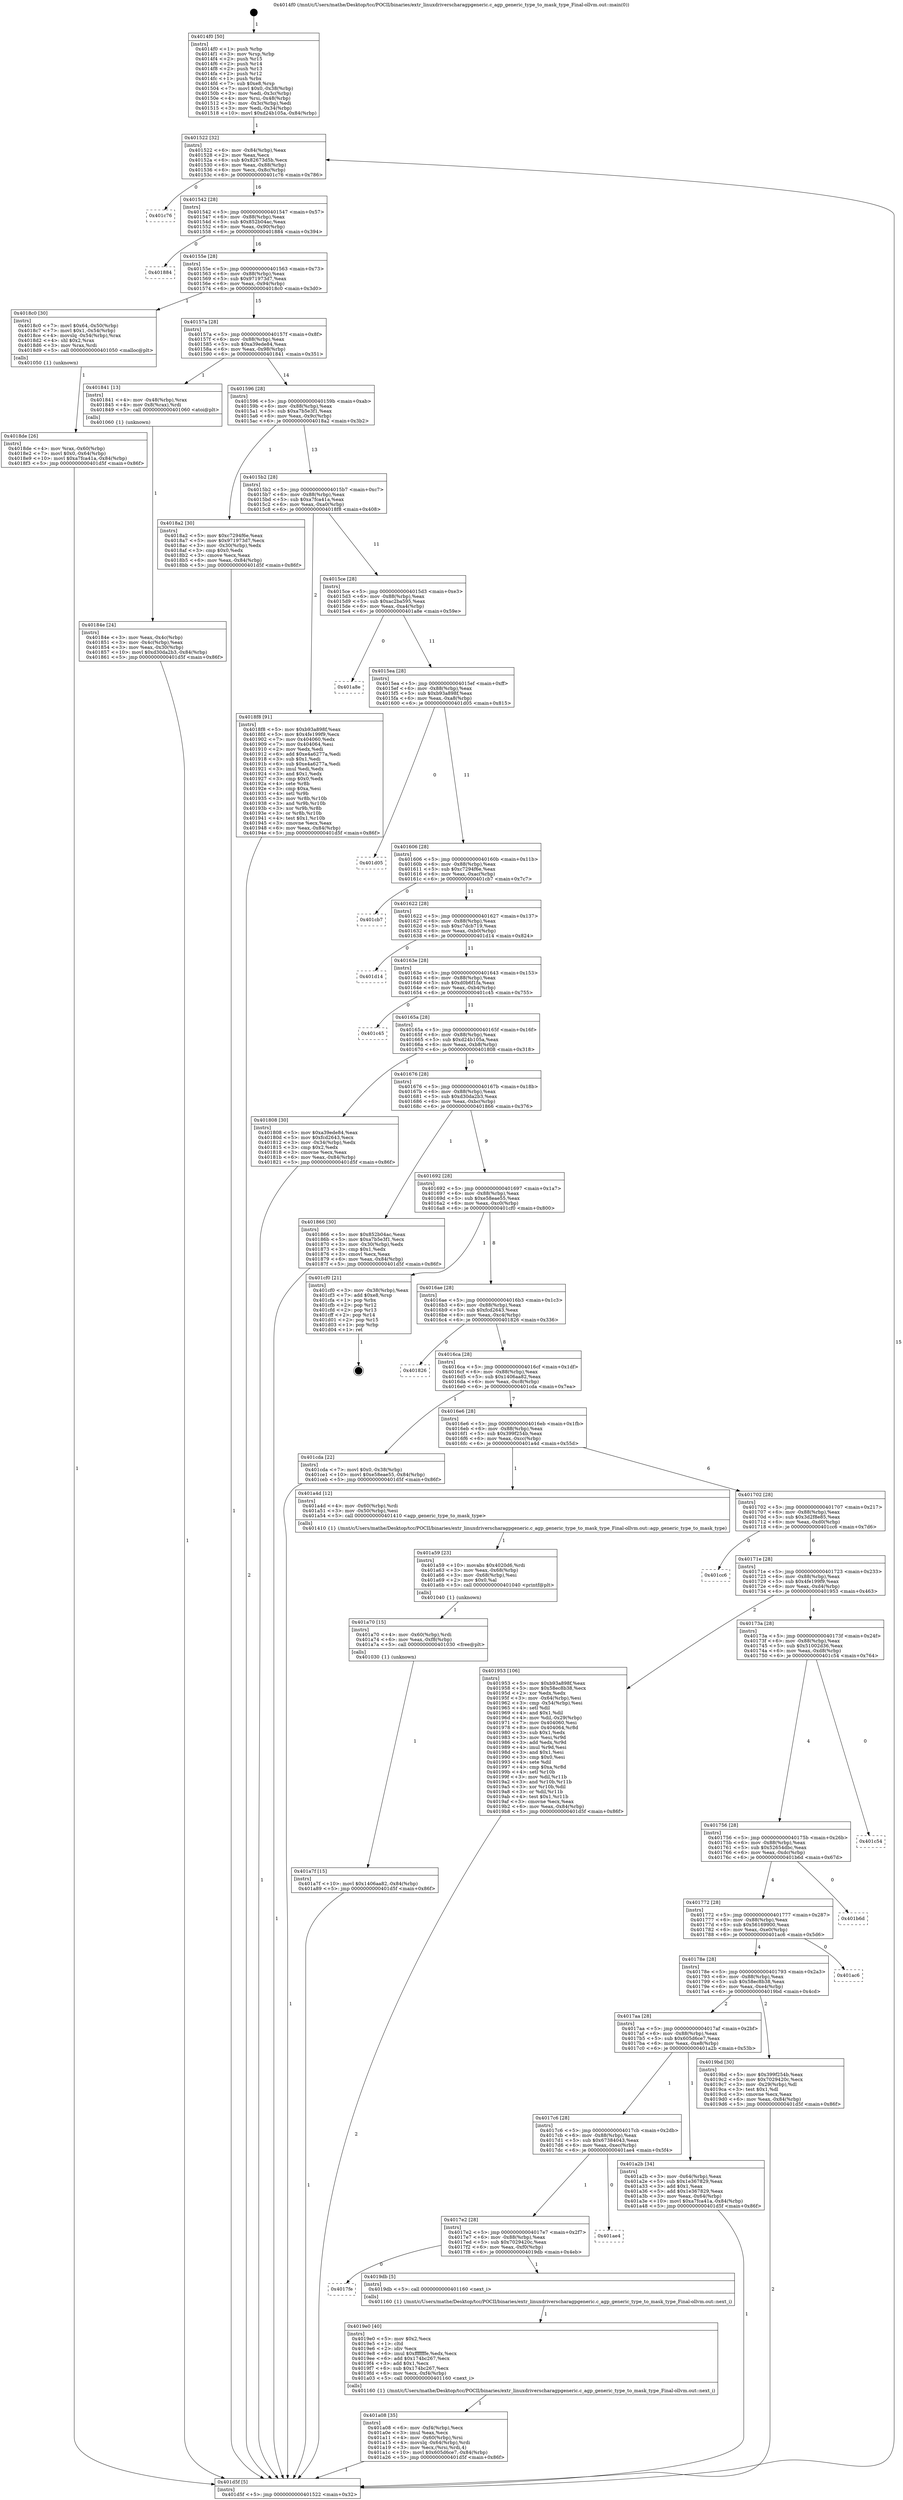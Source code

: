 digraph "0x4014f0" {
  label = "0x4014f0 (/mnt/c/Users/mathe/Desktop/tcc/POCII/binaries/extr_linuxdriverscharagpgeneric.c_agp_generic_type_to_mask_type_Final-ollvm.out::main(0))"
  labelloc = "t"
  node[shape=record]

  Entry [label="",width=0.3,height=0.3,shape=circle,fillcolor=black,style=filled]
  "0x401522" [label="{
     0x401522 [32]\l
     | [instrs]\l
     &nbsp;&nbsp;0x401522 \<+6\>: mov -0x84(%rbp),%eax\l
     &nbsp;&nbsp;0x401528 \<+2\>: mov %eax,%ecx\l
     &nbsp;&nbsp;0x40152a \<+6\>: sub $0x82673d5b,%ecx\l
     &nbsp;&nbsp;0x401530 \<+6\>: mov %eax,-0x88(%rbp)\l
     &nbsp;&nbsp;0x401536 \<+6\>: mov %ecx,-0x8c(%rbp)\l
     &nbsp;&nbsp;0x40153c \<+6\>: je 0000000000401c76 \<main+0x786\>\l
  }"]
  "0x401c76" [label="{
     0x401c76\l
  }", style=dashed]
  "0x401542" [label="{
     0x401542 [28]\l
     | [instrs]\l
     &nbsp;&nbsp;0x401542 \<+5\>: jmp 0000000000401547 \<main+0x57\>\l
     &nbsp;&nbsp;0x401547 \<+6\>: mov -0x88(%rbp),%eax\l
     &nbsp;&nbsp;0x40154d \<+5\>: sub $0x852b04ac,%eax\l
     &nbsp;&nbsp;0x401552 \<+6\>: mov %eax,-0x90(%rbp)\l
     &nbsp;&nbsp;0x401558 \<+6\>: je 0000000000401884 \<main+0x394\>\l
  }"]
  Exit [label="",width=0.3,height=0.3,shape=circle,fillcolor=black,style=filled,peripheries=2]
  "0x401884" [label="{
     0x401884\l
  }", style=dashed]
  "0x40155e" [label="{
     0x40155e [28]\l
     | [instrs]\l
     &nbsp;&nbsp;0x40155e \<+5\>: jmp 0000000000401563 \<main+0x73\>\l
     &nbsp;&nbsp;0x401563 \<+6\>: mov -0x88(%rbp),%eax\l
     &nbsp;&nbsp;0x401569 \<+5\>: sub $0x971973d7,%eax\l
     &nbsp;&nbsp;0x40156e \<+6\>: mov %eax,-0x94(%rbp)\l
     &nbsp;&nbsp;0x401574 \<+6\>: je 00000000004018c0 \<main+0x3d0\>\l
  }"]
  "0x401a7f" [label="{
     0x401a7f [15]\l
     | [instrs]\l
     &nbsp;&nbsp;0x401a7f \<+10\>: movl $0x1406aa82,-0x84(%rbp)\l
     &nbsp;&nbsp;0x401a89 \<+5\>: jmp 0000000000401d5f \<main+0x86f\>\l
  }"]
  "0x4018c0" [label="{
     0x4018c0 [30]\l
     | [instrs]\l
     &nbsp;&nbsp;0x4018c0 \<+7\>: movl $0x64,-0x50(%rbp)\l
     &nbsp;&nbsp;0x4018c7 \<+7\>: movl $0x1,-0x54(%rbp)\l
     &nbsp;&nbsp;0x4018ce \<+4\>: movslq -0x54(%rbp),%rax\l
     &nbsp;&nbsp;0x4018d2 \<+4\>: shl $0x2,%rax\l
     &nbsp;&nbsp;0x4018d6 \<+3\>: mov %rax,%rdi\l
     &nbsp;&nbsp;0x4018d9 \<+5\>: call 0000000000401050 \<malloc@plt\>\l
     | [calls]\l
     &nbsp;&nbsp;0x401050 \{1\} (unknown)\l
  }"]
  "0x40157a" [label="{
     0x40157a [28]\l
     | [instrs]\l
     &nbsp;&nbsp;0x40157a \<+5\>: jmp 000000000040157f \<main+0x8f\>\l
     &nbsp;&nbsp;0x40157f \<+6\>: mov -0x88(%rbp),%eax\l
     &nbsp;&nbsp;0x401585 \<+5\>: sub $0xa39ede84,%eax\l
     &nbsp;&nbsp;0x40158a \<+6\>: mov %eax,-0x98(%rbp)\l
     &nbsp;&nbsp;0x401590 \<+6\>: je 0000000000401841 \<main+0x351\>\l
  }"]
  "0x401a70" [label="{
     0x401a70 [15]\l
     | [instrs]\l
     &nbsp;&nbsp;0x401a70 \<+4\>: mov -0x60(%rbp),%rdi\l
     &nbsp;&nbsp;0x401a74 \<+6\>: mov %eax,-0xf8(%rbp)\l
     &nbsp;&nbsp;0x401a7a \<+5\>: call 0000000000401030 \<free@plt\>\l
     | [calls]\l
     &nbsp;&nbsp;0x401030 \{1\} (unknown)\l
  }"]
  "0x401841" [label="{
     0x401841 [13]\l
     | [instrs]\l
     &nbsp;&nbsp;0x401841 \<+4\>: mov -0x48(%rbp),%rax\l
     &nbsp;&nbsp;0x401845 \<+4\>: mov 0x8(%rax),%rdi\l
     &nbsp;&nbsp;0x401849 \<+5\>: call 0000000000401060 \<atoi@plt\>\l
     | [calls]\l
     &nbsp;&nbsp;0x401060 \{1\} (unknown)\l
  }"]
  "0x401596" [label="{
     0x401596 [28]\l
     | [instrs]\l
     &nbsp;&nbsp;0x401596 \<+5\>: jmp 000000000040159b \<main+0xab\>\l
     &nbsp;&nbsp;0x40159b \<+6\>: mov -0x88(%rbp),%eax\l
     &nbsp;&nbsp;0x4015a1 \<+5\>: sub $0xa7b5e3f1,%eax\l
     &nbsp;&nbsp;0x4015a6 \<+6\>: mov %eax,-0x9c(%rbp)\l
     &nbsp;&nbsp;0x4015ac \<+6\>: je 00000000004018a2 \<main+0x3b2\>\l
  }"]
  "0x401a59" [label="{
     0x401a59 [23]\l
     | [instrs]\l
     &nbsp;&nbsp;0x401a59 \<+10\>: movabs $0x4020d6,%rdi\l
     &nbsp;&nbsp;0x401a63 \<+3\>: mov %eax,-0x68(%rbp)\l
     &nbsp;&nbsp;0x401a66 \<+3\>: mov -0x68(%rbp),%esi\l
     &nbsp;&nbsp;0x401a69 \<+2\>: mov $0x0,%al\l
     &nbsp;&nbsp;0x401a6b \<+5\>: call 0000000000401040 \<printf@plt\>\l
     | [calls]\l
     &nbsp;&nbsp;0x401040 \{1\} (unknown)\l
  }"]
  "0x4018a2" [label="{
     0x4018a2 [30]\l
     | [instrs]\l
     &nbsp;&nbsp;0x4018a2 \<+5\>: mov $0xc7294f6e,%eax\l
     &nbsp;&nbsp;0x4018a7 \<+5\>: mov $0x971973d7,%ecx\l
     &nbsp;&nbsp;0x4018ac \<+3\>: mov -0x30(%rbp),%edx\l
     &nbsp;&nbsp;0x4018af \<+3\>: cmp $0x0,%edx\l
     &nbsp;&nbsp;0x4018b2 \<+3\>: cmove %ecx,%eax\l
     &nbsp;&nbsp;0x4018b5 \<+6\>: mov %eax,-0x84(%rbp)\l
     &nbsp;&nbsp;0x4018bb \<+5\>: jmp 0000000000401d5f \<main+0x86f\>\l
  }"]
  "0x4015b2" [label="{
     0x4015b2 [28]\l
     | [instrs]\l
     &nbsp;&nbsp;0x4015b2 \<+5\>: jmp 00000000004015b7 \<main+0xc7\>\l
     &nbsp;&nbsp;0x4015b7 \<+6\>: mov -0x88(%rbp),%eax\l
     &nbsp;&nbsp;0x4015bd \<+5\>: sub $0xa7fca41a,%eax\l
     &nbsp;&nbsp;0x4015c2 \<+6\>: mov %eax,-0xa0(%rbp)\l
     &nbsp;&nbsp;0x4015c8 \<+6\>: je 00000000004018f8 \<main+0x408\>\l
  }"]
  "0x401a08" [label="{
     0x401a08 [35]\l
     | [instrs]\l
     &nbsp;&nbsp;0x401a08 \<+6\>: mov -0xf4(%rbp),%ecx\l
     &nbsp;&nbsp;0x401a0e \<+3\>: imul %eax,%ecx\l
     &nbsp;&nbsp;0x401a11 \<+4\>: mov -0x60(%rbp),%rsi\l
     &nbsp;&nbsp;0x401a15 \<+4\>: movslq -0x64(%rbp),%rdi\l
     &nbsp;&nbsp;0x401a19 \<+3\>: mov %ecx,(%rsi,%rdi,4)\l
     &nbsp;&nbsp;0x401a1c \<+10\>: movl $0x605d6ce7,-0x84(%rbp)\l
     &nbsp;&nbsp;0x401a26 \<+5\>: jmp 0000000000401d5f \<main+0x86f\>\l
  }"]
  "0x4018f8" [label="{
     0x4018f8 [91]\l
     | [instrs]\l
     &nbsp;&nbsp;0x4018f8 \<+5\>: mov $0xb93a898f,%eax\l
     &nbsp;&nbsp;0x4018fd \<+5\>: mov $0x4fe199f9,%ecx\l
     &nbsp;&nbsp;0x401902 \<+7\>: mov 0x404060,%edx\l
     &nbsp;&nbsp;0x401909 \<+7\>: mov 0x404064,%esi\l
     &nbsp;&nbsp;0x401910 \<+2\>: mov %edx,%edi\l
     &nbsp;&nbsp;0x401912 \<+6\>: add $0xe4a6277a,%edi\l
     &nbsp;&nbsp;0x401918 \<+3\>: sub $0x1,%edi\l
     &nbsp;&nbsp;0x40191b \<+6\>: sub $0xe4a6277a,%edi\l
     &nbsp;&nbsp;0x401921 \<+3\>: imul %edi,%edx\l
     &nbsp;&nbsp;0x401924 \<+3\>: and $0x1,%edx\l
     &nbsp;&nbsp;0x401927 \<+3\>: cmp $0x0,%edx\l
     &nbsp;&nbsp;0x40192a \<+4\>: sete %r8b\l
     &nbsp;&nbsp;0x40192e \<+3\>: cmp $0xa,%esi\l
     &nbsp;&nbsp;0x401931 \<+4\>: setl %r9b\l
     &nbsp;&nbsp;0x401935 \<+3\>: mov %r8b,%r10b\l
     &nbsp;&nbsp;0x401938 \<+3\>: and %r9b,%r10b\l
     &nbsp;&nbsp;0x40193b \<+3\>: xor %r9b,%r8b\l
     &nbsp;&nbsp;0x40193e \<+3\>: or %r8b,%r10b\l
     &nbsp;&nbsp;0x401941 \<+4\>: test $0x1,%r10b\l
     &nbsp;&nbsp;0x401945 \<+3\>: cmovne %ecx,%eax\l
     &nbsp;&nbsp;0x401948 \<+6\>: mov %eax,-0x84(%rbp)\l
     &nbsp;&nbsp;0x40194e \<+5\>: jmp 0000000000401d5f \<main+0x86f\>\l
  }"]
  "0x4015ce" [label="{
     0x4015ce [28]\l
     | [instrs]\l
     &nbsp;&nbsp;0x4015ce \<+5\>: jmp 00000000004015d3 \<main+0xe3\>\l
     &nbsp;&nbsp;0x4015d3 \<+6\>: mov -0x88(%rbp),%eax\l
     &nbsp;&nbsp;0x4015d9 \<+5\>: sub $0xac2ba595,%eax\l
     &nbsp;&nbsp;0x4015de \<+6\>: mov %eax,-0xa4(%rbp)\l
     &nbsp;&nbsp;0x4015e4 \<+6\>: je 0000000000401a8e \<main+0x59e\>\l
  }"]
  "0x4019e0" [label="{
     0x4019e0 [40]\l
     | [instrs]\l
     &nbsp;&nbsp;0x4019e0 \<+5\>: mov $0x2,%ecx\l
     &nbsp;&nbsp;0x4019e5 \<+1\>: cltd\l
     &nbsp;&nbsp;0x4019e6 \<+2\>: idiv %ecx\l
     &nbsp;&nbsp;0x4019e8 \<+6\>: imul $0xfffffffe,%edx,%ecx\l
     &nbsp;&nbsp;0x4019ee \<+6\>: add $0x174bc267,%ecx\l
     &nbsp;&nbsp;0x4019f4 \<+3\>: add $0x1,%ecx\l
     &nbsp;&nbsp;0x4019f7 \<+6\>: sub $0x174bc267,%ecx\l
     &nbsp;&nbsp;0x4019fd \<+6\>: mov %ecx,-0xf4(%rbp)\l
     &nbsp;&nbsp;0x401a03 \<+5\>: call 0000000000401160 \<next_i\>\l
     | [calls]\l
     &nbsp;&nbsp;0x401160 \{1\} (/mnt/c/Users/mathe/Desktop/tcc/POCII/binaries/extr_linuxdriverscharagpgeneric.c_agp_generic_type_to_mask_type_Final-ollvm.out::next_i)\l
  }"]
  "0x401a8e" [label="{
     0x401a8e\l
  }", style=dashed]
  "0x4015ea" [label="{
     0x4015ea [28]\l
     | [instrs]\l
     &nbsp;&nbsp;0x4015ea \<+5\>: jmp 00000000004015ef \<main+0xff\>\l
     &nbsp;&nbsp;0x4015ef \<+6\>: mov -0x88(%rbp),%eax\l
     &nbsp;&nbsp;0x4015f5 \<+5\>: sub $0xb93a898f,%eax\l
     &nbsp;&nbsp;0x4015fa \<+6\>: mov %eax,-0xa8(%rbp)\l
     &nbsp;&nbsp;0x401600 \<+6\>: je 0000000000401d05 \<main+0x815\>\l
  }"]
  "0x4017fe" [label="{
     0x4017fe\l
  }", style=dashed]
  "0x401d05" [label="{
     0x401d05\l
  }", style=dashed]
  "0x401606" [label="{
     0x401606 [28]\l
     | [instrs]\l
     &nbsp;&nbsp;0x401606 \<+5\>: jmp 000000000040160b \<main+0x11b\>\l
     &nbsp;&nbsp;0x40160b \<+6\>: mov -0x88(%rbp),%eax\l
     &nbsp;&nbsp;0x401611 \<+5\>: sub $0xc7294f6e,%eax\l
     &nbsp;&nbsp;0x401616 \<+6\>: mov %eax,-0xac(%rbp)\l
     &nbsp;&nbsp;0x40161c \<+6\>: je 0000000000401cb7 \<main+0x7c7\>\l
  }"]
  "0x4019db" [label="{
     0x4019db [5]\l
     | [instrs]\l
     &nbsp;&nbsp;0x4019db \<+5\>: call 0000000000401160 \<next_i\>\l
     | [calls]\l
     &nbsp;&nbsp;0x401160 \{1\} (/mnt/c/Users/mathe/Desktop/tcc/POCII/binaries/extr_linuxdriverscharagpgeneric.c_agp_generic_type_to_mask_type_Final-ollvm.out::next_i)\l
  }"]
  "0x401cb7" [label="{
     0x401cb7\l
  }", style=dashed]
  "0x401622" [label="{
     0x401622 [28]\l
     | [instrs]\l
     &nbsp;&nbsp;0x401622 \<+5\>: jmp 0000000000401627 \<main+0x137\>\l
     &nbsp;&nbsp;0x401627 \<+6\>: mov -0x88(%rbp),%eax\l
     &nbsp;&nbsp;0x40162d \<+5\>: sub $0xc7dcb719,%eax\l
     &nbsp;&nbsp;0x401632 \<+6\>: mov %eax,-0xb0(%rbp)\l
     &nbsp;&nbsp;0x401638 \<+6\>: je 0000000000401d14 \<main+0x824\>\l
  }"]
  "0x4017e2" [label="{
     0x4017e2 [28]\l
     | [instrs]\l
     &nbsp;&nbsp;0x4017e2 \<+5\>: jmp 00000000004017e7 \<main+0x2f7\>\l
     &nbsp;&nbsp;0x4017e7 \<+6\>: mov -0x88(%rbp),%eax\l
     &nbsp;&nbsp;0x4017ed \<+5\>: sub $0x7029420c,%eax\l
     &nbsp;&nbsp;0x4017f2 \<+6\>: mov %eax,-0xf0(%rbp)\l
     &nbsp;&nbsp;0x4017f8 \<+6\>: je 00000000004019db \<main+0x4eb\>\l
  }"]
  "0x401d14" [label="{
     0x401d14\l
  }", style=dashed]
  "0x40163e" [label="{
     0x40163e [28]\l
     | [instrs]\l
     &nbsp;&nbsp;0x40163e \<+5\>: jmp 0000000000401643 \<main+0x153\>\l
     &nbsp;&nbsp;0x401643 \<+6\>: mov -0x88(%rbp),%eax\l
     &nbsp;&nbsp;0x401649 \<+5\>: sub $0xd0b6f1fa,%eax\l
     &nbsp;&nbsp;0x40164e \<+6\>: mov %eax,-0xb4(%rbp)\l
     &nbsp;&nbsp;0x401654 \<+6\>: je 0000000000401c45 \<main+0x755\>\l
  }"]
  "0x401ae4" [label="{
     0x401ae4\l
  }", style=dashed]
  "0x401c45" [label="{
     0x401c45\l
  }", style=dashed]
  "0x40165a" [label="{
     0x40165a [28]\l
     | [instrs]\l
     &nbsp;&nbsp;0x40165a \<+5\>: jmp 000000000040165f \<main+0x16f\>\l
     &nbsp;&nbsp;0x40165f \<+6\>: mov -0x88(%rbp),%eax\l
     &nbsp;&nbsp;0x401665 \<+5\>: sub $0xd24b105a,%eax\l
     &nbsp;&nbsp;0x40166a \<+6\>: mov %eax,-0xb8(%rbp)\l
     &nbsp;&nbsp;0x401670 \<+6\>: je 0000000000401808 \<main+0x318\>\l
  }"]
  "0x4017c6" [label="{
     0x4017c6 [28]\l
     | [instrs]\l
     &nbsp;&nbsp;0x4017c6 \<+5\>: jmp 00000000004017cb \<main+0x2db\>\l
     &nbsp;&nbsp;0x4017cb \<+6\>: mov -0x88(%rbp),%eax\l
     &nbsp;&nbsp;0x4017d1 \<+5\>: sub $0x67384043,%eax\l
     &nbsp;&nbsp;0x4017d6 \<+6\>: mov %eax,-0xec(%rbp)\l
     &nbsp;&nbsp;0x4017dc \<+6\>: je 0000000000401ae4 \<main+0x5f4\>\l
  }"]
  "0x401808" [label="{
     0x401808 [30]\l
     | [instrs]\l
     &nbsp;&nbsp;0x401808 \<+5\>: mov $0xa39ede84,%eax\l
     &nbsp;&nbsp;0x40180d \<+5\>: mov $0xfcd2643,%ecx\l
     &nbsp;&nbsp;0x401812 \<+3\>: mov -0x34(%rbp),%edx\l
     &nbsp;&nbsp;0x401815 \<+3\>: cmp $0x2,%edx\l
     &nbsp;&nbsp;0x401818 \<+3\>: cmovne %ecx,%eax\l
     &nbsp;&nbsp;0x40181b \<+6\>: mov %eax,-0x84(%rbp)\l
     &nbsp;&nbsp;0x401821 \<+5\>: jmp 0000000000401d5f \<main+0x86f\>\l
  }"]
  "0x401676" [label="{
     0x401676 [28]\l
     | [instrs]\l
     &nbsp;&nbsp;0x401676 \<+5\>: jmp 000000000040167b \<main+0x18b\>\l
     &nbsp;&nbsp;0x40167b \<+6\>: mov -0x88(%rbp),%eax\l
     &nbsp;&nbsp;0x401681 \<+5\>: sub $0xd30da2b3,%eax\l
     &nbsp;&nbsp;0x401686 \<+6\>: mov %eax,-0xbc(%rbp)\l
     &nbsp;&nbsp;0x40168c \<+6\>: je 0000000000401866 \<main+0x376\>\l
  }"]
  "0x401d5f" [label="{
     0x401d5f [5]\l
     | [instrs]\l
     &nbsp;&nbsp;0x401d5f \<+5\>: jmp 0000000000401522 \<main+0x32\>\l
  }"]
  "0x4014f0" [label="{
     0x4014f0 [50]\l
     | [instrs]\l
     &nbsp;&nbsp;0x4014f0 \<+1\>: push %rbp\l
     &nbsp;&nbsp;0x4014f1 \<+3\>: mov %rsp,%rbp\l
     &nbsp;&nbsp;0x4014f4 \<+2\>: push %r15\l
     &nbsp;&nbsp;0x4014f6 \<+2\>: push %r14\l
     &nbsp;&nbsp;0x4014f8 \<+2\>: push %r13\l
     &nbsp;&nbsp;0x4014fa \<+2\>: push %r12\l
     &nbsp;&nbsp;0x4014fc \<+1\>: push %rbx\l
     &nbsp;&nbsp;0x4014fd \<+7\>: sub $0xe8,%rsp\l
     &nbsp;&nbsp;0x401504 \<+7\>: movl $0x0,-0x38(%rbp)\l
     &nbsp;&nbsp;0x40150b \<+3\>: mov %edi,-0x3c(%rbp)\l
     &nbsp;&nbsp;0x40150e \<+4\>: mov %rsi,-0x48(%rbp)\l
     &nbsp;&nbsp;0x401512 \<+3\>: mov -0x3c(%rbp),%edi\l
     &nbsp;&nbsp;0x401515 \<+3\>: mov %edi,-0x34(%rbp)\l
     &nbsp;&nbsp;0x401518 \<+10\>: movl $0xd24b105a,-0x84(%rbp)\l
  }"]
  "0x40184e" [label="{
     0x40184e [24]\l
     | [instrs]\l
     &nbsp;&nbsp;0x40184e \<+3\>: mov %eax,-0x4c(%rbp)\l
     &nbsp;&nbsp;0x401851 \<+3\>: mov -0x4c(%rbp),%eax\l
     &nbsp;&nbsp;0x401854 \<+3\>: mov %eax,-0x30(%rbp)\l
     &nbsp;&nbsp;0x401857 \<+10\>: movl $0xd30da2b3,-0x84(%rbp)\l
     &nbsp;&nbsp;0x401861 \<+5\>: jmp 0000000000401d5f \<main+0x86f\>\l
  }"]
  "0x401a2b" [label="{
     0x401a2b [34]\l
     | [instrs]\l
     &nbsp;&nbsp;0x401a2b \<+3\>: mov -0x64(%rbp),%eax\l
     &nbsp;&nbsp;0x401a2e \<+5\>: sub $0x1e367829,%eax\l
     &nbsp;&nbsp;0x401a33 \<+3\>: add $0x1,%eax\l
     &nbsp;&nbsp;0x401a36 \<+5\>: add $0x1e367829,%eax\l
     &nbsp;&nbsp;0x401a3b \<+3\>: mov %eax,-0x64(%rbp)\l
     &nbsp;&nbsp;0x401a3e \<+10\>: movl $0xa7fca41a,-0x84(%rbp)\l
     &nbsp;&nbsp;0x401a48 \<+5\>: jmp 0000000000401d5f \<main+0x86f\>\l
  }"]
  "0x401866" [label="{
     0x401866 [30]\l
     | [instrs]\l
     &nbsp;&nbsp;0x401866 \<+5\>: mov $0x852b04ac,%eax\l
     &nbsp;&nbsp;0x40186b \<+5\>: mov $0xa7b5e3f1,%ecx\l
     &nbsp;&nbsp;0x401870 \<+3\>: mov -0x30(%rbp),%edx\l
     &nbsp;&nbsp;0x401873 \<+3\>: cmp $0x1,%edx\l
     &nbsp;&nbsp;0x401876 \<+3\>: cmovl %ecx,%eax\l
     &nbsp;&nbsp;0x401879 \<+6\>: mov %eax,-0x84(%rbp)\l
     &nbsp;&nbsp;0x40187f \<+5\>: jmp 0000000000401d5f \<main+0x86f\>\l
  }"]
  "0x401692" [label="{
     0x401692 [28]\l
     | [instrs]\l
     &nbsp;&nbsp;0x401692 \<+5\>: jmp 0000000000401697 \<main+0x1a7\>\l
     &nbsp;&nbsp;0x401697 \<+6\>: mov -0x88(%rbp),%eax\l
     &nbsp;&nbsp;0x40169d \<+5\>: sub $0xe58eae55,%eax\l
     &nbsp;&nbsp;0x4016a2 \<+6\>: mov %eax,-0xc0(%rbp)\l
     &nbsp;&nbsp;0x4016a8 \<+6\>: je 0000000000401cf0 \<main+0x800\>\l
  }"]
  "0x4018de" [label="{
     0x4018de [26]\l
     | [instrs]\l
     &nbsp;&nbsp;0x4018de \<+4\>: mov %rax,-0x60(%rbp)\l
     &nbsp;&nbsp;0x4018e2 \<+7\>: movl $0x0,-0x64(%rbp)\l
     &nbsp;&nbsp;0x4018e9 \<+10\>: movl $0xa7fca41a,-0x84(%rbp)\l
     &nbsp;&nbsp;0x4018f3 \<+5\>: jmp 0000000000401d5f \<main+0x86f\>\l
  }"]
  "0x4017aa" [label="{
     0x4017aa [28]\l
     | [instrs]\l
     &nbsp;&nbsp;0x4017aa \<+5\>: jmp 00000000004017af \<main+0x2bf\>\l
     &nbsp;&nbsp;0x4017af \<+6\>: mov -0x88(%rbp),%eax\l
     &nbsp;&nbsp;0x4017b5 \<+5\>: sub $0x605d6ce7,%eax\l
     &nbsp;&nbsp;0x4017ba \<+6\>: mov %eax,-0xe8(%rbp)\l
     &nbsp;&nbsp;0x4017c0 \<+6\>: je 0000000000401a2b \<main+0x53b\>\l
  }"]
  "0x401cf0" [label="{
     0x401cf0 [21]\l
     | [instrs]\l
     &nbsp;&nbsp;0x401cf0 \<+3\>: mov -0x38(%rbp),%eax\l
     &nbsp;&nbsp;0x401cf3 \<+7\>: add $0xe8,%rsp\l
     &nbsp;&nbsp;0x401cfa \<+1\>: pop %rbx\l
     &nbsp;&nbsp;0x401cfb \<+2\>: pop %r12\l
     &nbsp;&nbsp;0x401cfd \<+2\>: pop %r13\l
     &nbsp;&nbsp;0x401cff \<+2\>: pop %r14\l
     &nbsp;&nbsp;0x401d01 \<+2\>: pop %r15\l
     &nbsp;&nbsp;0x401d03 \<+1\>: pop %rbp\l
     &nbsp;&nbsp;0x401d04 \<+1\>: ret\l
  }"]
  "0x4016ae" [label="{
     0x4016ae [28]\l
     | [instrs]\l
     &nbsp;&nbsp;0x4016ae \<+5\>: jmp 00000000004016b3 \<main+0x1c3\>\l
     &nbsp;&nbsp;0x4016b3 \<+6\>: mov -0x88(%rbp),%eax\l
     &nbsp;&nbsp;0x4016b9 \<+5\>: sub $0xfcd2643,%eax\l
     &nbsp;&nbsp;0x4016be \<+6\>: mov %eax,-0xc4(%rbp)\l
     &nbsp;&nbsp;0x4016c4 \<+6\>: je 0000000000401826 \<main+0x336\>\l
  }"]
  "0x4019bd" [label="{
     0x4019bd [30]\l
     | [instrs]\l
     &nbsp;&nbsp;0x4019bd \<+5\>: mov $0x399f254b,%eax\l
     &nbsp;&nbsp;0x4019c2 \<+5\>: mov $0x7029420c,%ecx\l
     &nbsp;&nbsp;0x4019c7 \<+3\>: mov -0x29(%rbp),%dl\l
     &nbsp;&nbsp;0x4019ca \<+3\>: test $0x1,%dl\l
     &nbsp;&nbsp;0x4019cd \<+3\>: cmovne %ecx,%eax\l
     &nbsp;&nbsp;0x4019d0 \<+6\>: mov %eax,-0x84(%rbp)\l
     &nbsp;&nbsp;0x4019d6 \<+5\>: jmp 0000000000401d5f \<main+0x86f\>\l
  }"]
  "0x401826" [label="{
     0x401826\l
  }", style=dashed]
  "0x4016ca" [label="{
     0x4016ca [28]\l
     | [instrs]\l
     &nbsp;&nbsp;0x4016ca \<+5\>: jmp 00000000004016cf \<main+0x1df\>\l
     &nbsp;&nbsp;0x4016cf \<+6\>: mov -0x88(%rbp),%eax\l
     &nbsp;&nbsp;0x4016d5 \<+5\>: sub $0x1406aa82,%eax\l
     &nbsp;&nbsp;0x4016da \<+6\>: mov %eax,-0xc8(%rbp)\l
     &nbsp;&nbsp;0x4016e0 \<+6\>: je 0000000000401cda \<main+0x7ea\>\l
  }"]
  "0x40178e" [label="{
     0x40178e [28]\l
     | [instrs]\l
     &nbsp;&nbsp;0x40178e \<+5\>: jmp 0000000000401793 \<main+0x2a3\>\l
     &nbsp;&nbsp;0x401793 \<+6\>: mov -0x88(%rbp),%eax\l
     &nbsp;&nbsp;0x401799 \<+5\>: sub $0x58ec8b38,%eax\l
     &nbsp;&nbsp;0x40179e \<+6\>: mov %eax,-0xe4(%rbp)\l
     &nbsp;&nbsp;0x4017a4 \<+6\>: je 00000000004019bd \<main+0x4cd\>\l
  }"]
  "0x401cda" [label="{
     0x401cda [22]\l
     | [instrs]\l
     &nbsp;&nbsp;0x401cda \<+7\>: movl $0x0,-0x38(%rbp)\l
     &nbsp;&nbsp;0x401ce1 \<+10\>: movl $0xe58eae55,-0x84(%rbp)\l
     &nbsp;&nbsp;0x401ceb \<+5\>: jmp 0000000000401d5f \<main+0x86f\>\l
  }"]
  "0x4016e6" [label="{
     0x4016e6 [28]\l
     | [instrs]\l
     &nbsp;&nbsp;0x4016e6 \<+5\>: jmp 00000000004016eb \<main+0x1fb\>\l
     &nbsp;&nbsp;0x4016eb \<+6\>: mov -0x88(%rbp),%eax\l
     &nbsp;&nbsp;0x4016f1 \<+5\>: sub $0x399f254b,%eax\l
     &nbsp;&nbsp;0x4016f6 \<+6\>: mov %eax,-0xcc(%rbp)\l
     &nbsp;&nbsp;0x4016fc \<+6\>: je 0000000000401a4d \<main+0x55d\>\l
  }"]
  "0x401ac6" [label="{
     0x401ac6\l
  }", style=dashed]
  "0x401a4d" [label="{
     0x401a4d [12]\l
     | [instrs]\l
     &nbsp;&nbsp;0x401a4d \<+4\>: mov -0x60(%rbp),%rdi\l
     &nbsp;&nbsp;0x401a51 \<+3\>: mov -0x50(%rbp),%esi\l
     &nbsp;&nbsp;0x401a54 \<+5\>: call 0000000000401410 \<agp_generic_type_to_mask_type\>\l
     | [calls]\l
     &nbsp;&nbsp;0x401410 \{1\} (/mnt/c/Users/mathe/Desktop/tcc/POCII/binaries/extr_linuxdriverscharagpgeneric.c_agp_generic_type_to_mask_type_Final-ollvm.out::agp_generic_type_to_mask_type)\l
  }"]
  "0x401702" [label="{
     0x401702 [28]\l
     | [instrs]\l
     &nbsp;&nbsp;0x401702 \<+5\>: jmp 0000000000401707 \<main+0x217\>\l
     &nbsp;&nbsp;0x401707 \<+6\>: mov -0x88(%rbp),%eax\l
     &nbsp;&nbsp;0x40170d \<+5\>: sub $0x3d2f8e85,%eax\l
     &nbsp;&nbsp;0x401712 \<+6\>: mov %eax,-0xd0(%rbp)\l
     &nbsp;&nbsp;0x401718 \<+6\>: je 0000000000401cc6 \<main+0x7d6\>\l
  }"]
  "0x401772" [label="{
     0x401772 [28]\l
     | [instrs]\l
     &nbsp;&nbsp;0x401772 \<+5\>: jmp 0000000000401777 \<main+0x287\>\l
     &nbsp;&nbsp;0x401777 \<+6\>: mov -0x88(%rbp),%eax\l
     &nbsp;&nbsp;0x40177d \<+5\>: sub $0x56169900,%eax\l
     &nbsp;&nbsp;0x401782 \<+6\>: mov %eax,-0xe0(%rbp)\l
     &nbsp;&nbsp;0x401788 \<+6\>: je 0000000000401ac6 \<main+0x5d6\>\l
  }"]
  "0x401cc6" [label="{
     0x401cc6\l
  }", style=dashed]
  "0x40171e" [label="{
     0x40171e [28]\l
     | [instrs]\l
     &nbsp;&nbsp;0x40171e \<+5\>: jmp 0000000000401723 \<main+0x233\>\l
     &nbsp;&nbsp;0x401723 \<+6\>: mov -0x88(%rbp),%eax\l
     &nbsp;&nbsp;0x401729 \<+5\>: sub $0x4fe199f9,%eax\l
     &nbsp;&nbsp;0x40172e \<+6\>: mov %eax,-0xd4(%rbp)\l
     &nbsp;&nbsp;0x401734 \<+6\>: je 0000000000401953 \<main+0x463\>\l
  }"]
  "0x401b6d" [label="{
     0x401b6d\l
  }", style=dashed]
  "0x401953" [label="{
     0x401953 [106]\l
     | [instrs]\l
     &nbsp;&nbsp;0x401953 \<+5\>: mov $0xb93a898f,%eax\l
     &nbsp;&nbsp;0x401958 \<+5\>: mov $0x58ec8b38,%ecx\l
     &nbsp;&nbsp;0x40195d \<+2\>: xor %edx,%edx\l
     &nbsp;&nbsp;0x40195f \<+3\>: mov -0x64(%rbp),%esi\l
     &nbsp;&nbsp;0x401962 \<+3\>: cmp -0x54(%rbp),%esi\l
     &nbsp;&nbsp;0x401965 \<+4\>: setl %dil\l
     &nbsp;&nbsp;0x401969 \<+4\>: and $0x1,%dil\l
     &nbsp;&nbsp;0x40196d \<+4\>: mov %dil,-0x29(%rbp)\l
     &nbsp;&nbsp;0x401971 \<+7\>: mov 0x404060,%esi\l
     &nbsp;&nbsp;0x401978 \<+8\>: mov 0x404064,%r8d\l
     &nbsp;&nbsp;0x401980 \<+3\>: sub $0x1,%edx\l
     &nbsp;&nbsp;0x401983 \<+3\>: mov %esi,%r9d\l
     &nbsp;&nbsp;0x401986 \<+3\>: add %edx,%r9d\l
     &nbsp;&nbsp;0x401989 \<+4\>: imul %r9d,%esi\l
     &nbsp;&nbsp;0x40198d \<+3\>: and $0x1,%esi\l
     &nbsp;&nbsp;0x401990 \<+3\>: cmp $0x0,%esi\l
     &nbsp;&nbsp;0x401993 \<+4\>: sete %dil\l
     &nbsp;&nbsp;0x401997 \<+4\>: cmp $0xa,%r8d\l
     &nbsp;&nbsp;0x40199b \<+4\>: setl %r10b\l
     &nbsp;&nbsp;0x40199f \<+3\>: mov %dil,%r11b\l
     &nbsp;&nbsp;0x4019a2 \<+3\>: and %r10b,%r11b\l
     &nbsp;&nbsp;0x4019a5 \<+3\>: xor %r10b,%dil\l
     &nbsp;&nbsp;0x4019a8 \<+3\>: or %dil,%r11b\l
     &nbsp;&nbsp;0x4019ab \<+4\>: test $0x1,%r11b\l
     &nbsp;&nbsp;0x4019af \<+3\>: cmovne %ecx,%eax\l
     &nbsp;&nbsp;0x4019b2 \<+6\>: mov %eax,-0x84(%rbp)\l
     &nbsp;&nbsp;0x4019b8 \<+5\>: jmp 0000000000401d5f \<main+0x86f\>\l
  }"]
  "0x40173a" [label="{
     0x40173a [28]\l
     | [instrs]\l
     &nbsp;&nbsp;0x40173a \<+5\>: jmp 000000000040173f \<main+0x24f\>\l
     &nbsp;&nbsp;0x40173f \<+6\>: mov -0x88(%rbp),%eax\l
     &nbsp;&nbsp;0x401745 \<+5\>: sub $0x51002d36,%eax\l
     &nbsp;&nbsp;0x40174a \<+6\>: mov %eax,-0xd8(%rbp)\l
     &nbsp;&nbsp;0x401750 \<+6\>: je 0000000000401c54 \<main+0x764\>\l
  }"]
  "0x401756" [label="{
     0x401756 [28]\l
     | [instrs]\l
     &nbsp;&nbsp;0x401756 \<+5\>: jmp 000000000040175b \<main+0x26b\>\l
     &nbsp;&nbsp;0x40175b \<+6\>: mov -0x88(%rbp),%eax\l
     &nbsp;&nbsp;0x401761 \<+5\>: sub $0x52654dbc,%eax\l
     &nbsp;&nbsp;0x401766 \<+6\>: mov %eax,-0xdc(%rbp)\l
     &nbsp;&nbsp;0x40176c \<+6\>: je 0000000000401b6d \<main+0x67d\>\l
  }"]
  "0x401c54" [label="{
     0x401c54\l
  }", style=dashed]
  Entry -> "0x4014f0" [label=" 1"]
  "0x401522" -> "0x401c76" [label=" 0"]
  "0x401522" -> "0x401542" [label=" 16"]
  "0x401cf0" -> Exit [label=" 1"]
  "0x401542" -> "0x401884" [label=" 0"]
  "0x401542" -> "0x40155e" [label=" 16"]
  "0x401cda" -> "0x401d5f" [label=" 1"]
  "0x40155e" -> "0x4018c0" [label=" 1"]
  "0x40155e" -> "0x40157a" [label=" 15"]
  "0x401a7f" -> "0x401d5f" [label=" 1"]
  "0x40157a" -> "0x401841" [label=" 1"]
  "0x40157a" -> "0x401596" [label=" 14"]
  "0x401a70" -> "0x401a7f" [label=" 1"]
  "0x401596" -> "0x4018a2" [label=" 1"]
  "0x401596" -> "0x4015b2" [label=" 13"]
  "0x401a59" -> "0x401a70" [label=" 1"]
  "0x4015b2" -> "0x4018f8" [label=" 2"]
  "0x4015b2" -> "0x4015ce" [label=" 11"]
  "0x401a4d" -> "0x401a59" [label=" 1"]
  "0x4015ce" -> "0x401a8e" [label=" 0"]
  "0x4015ce" -> "0x4015ea" [label=" 11"]
  "0x401a2b" -> "0x401d5f" [label=" 1"]
  "0x4015ea" -> "0x401d05" [label=" 0"]
  "0x4015ea" -> "0x401606" [label=" 11"]
  "0x401a08" -> "0x401d5f" [label=" 1"]
  "0x401606" -> "0x401cb7" [label=" 0"]
  "0x401606" -> "0x401622" [label=" 11"]
  "0x4019e0" -> "0x401a08" [label=" 1"]
  "0x401622" -> "0x401d14" [label=" 0"]
  "0x401622" -> "0x40163e" [label=" 11"]
  "0x4017e2" -> "0x4017fe" [label=" 0"]
  "0x40163e" -> "0x401c45" [label=" 0"]
  "0x40163e" -> "0x40165a" [label=" 11"]
  "0x4017e2" -> "0x4019db" [label=" 1"]
  "0x40165a" -> "0x401808" [label=" 1"]
  "0x40165a" -> "0x401676" [label=" 10"]
  "0x401808" -> "0x401d5f" [label=" 1"]
  "0x4014f0" -> "0x401522" [label=" 1"]
  "0x401d5f" -> "0x401522" [label=" 15"]
  "0x401841" -> "0x40184e" [label=" 1"]
  "0x40184e" -> "0x401d5f" [label=" 1"]
  "0x4017c6" -> "0x4017e2" [label=" 1"]
  "0x401676" -> "0x401866" [label=" 1"]
  "0x401676" -> "0x401692" [label=" 9"]
  "0x401866" -> "0x401d5f" [label=" 1"]
  "0x4018a2" -> "0x401d5f" [label=" 1"]
  "0x4018c0" -> "0x4018de" [label=" 1"]
  "0x4018de" -> "0x401d5f" [label=" 1"]
  "0x4018f8" -> "0x401d5f" [label=" 2"]
  "0x4017c6" -> "0x401ae4" [label=" 0"]
  "0x401692" -> "0x401cf0" [label=" 1"]
  "0x401692" -> "0x4016ae" [label=" 8"]
  "0x4017aa" -> "0x4017c6" [label=" 1"]
  "0x4016ae" -> "0x401826" [label=" 0"]
  "0x4016ae" -> "0x4016ca" [label=" 8"]
  "0x4017aa" -> "0x401a2b" [label=" 1"]
  "0x4016ca" -> "0x401cda" [label=" 1"]
  "0x4016ca" -> "0x4016e6" [label=" 7"]
  "0x4019bd" -> "0x401d5f" [label=" 2"]
  "0x4016e6" -> "0x401a4d" [label=" 1"]
  "0x4016e6" -> "0x401702" [label=" 6"]
  "0x40178e" -> "0x4017aa" [label=" 2"]
  "0x401702" -> "0x401cc6" [label=" 0"]
  "0x401702" -> "0x40171e" [label=" 6"]
  "0x4019db" -> "0x4019e0" [label=" 1"]
  "0x40171e" -> "0x401953" [label=" 2"]
  "0x40171e" -> "0x40173a" [label=" 4"]
  "0x401953" -> "0x401d5f" [label=" 2"]
  "0x401772" -> "0x40178e" [label=" 4"]
  "0x40173a" -> "0x401c54" [label=" 0"]
  "0x40173a" -> "0x401756" [label=" 4"]
  "0x401772" -> "0x401ac6" [label=" 0"]
  "0x401756" -> "0x401b6d" [label=" 0"]
  "0x401756" -> "0x401772" [label=" 4"]
  "0x40178e" -> "0x4019bd" [label=" 2"]
}
